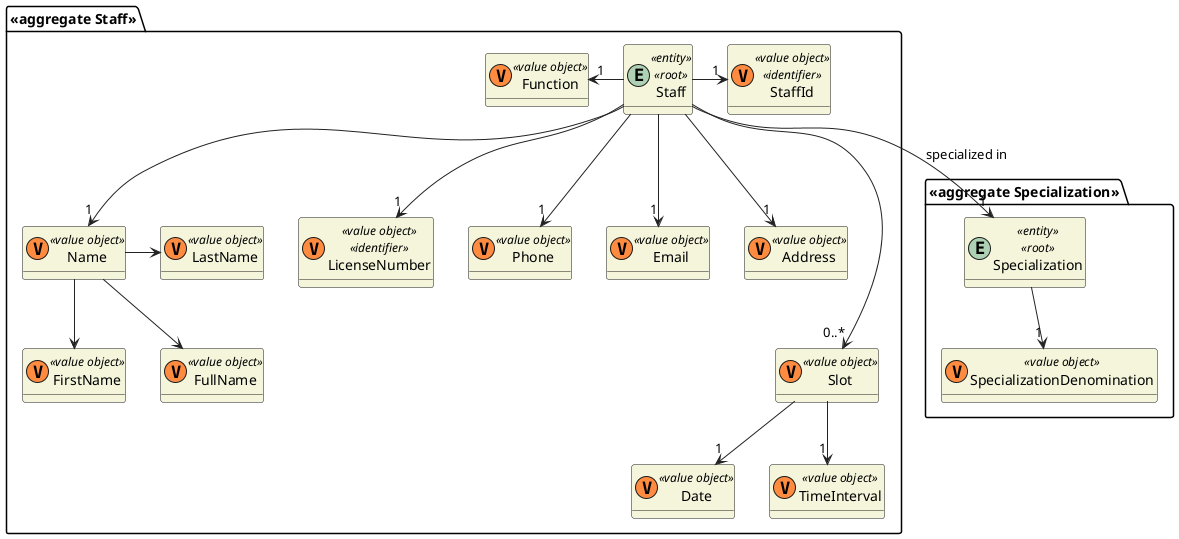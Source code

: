 @startuml
skinparam classAttributeIconSize 0
hide empty attributes
skinparam classBackgroundColor beige
skinparam ArrowColor #222222



package "<<aggregate Staff>>" {
    entity Staff <<entity>><<root>>{}
    class StaffId <<(V,#FF8B40)value object>> <<identifier>> {}
    class LicenseNumber <<(V,#FF8B40)value object>> <<identifier>> {}
    class Name <<(V,#FF8B40)value object>> {}
    class Function <<(V,#FF8B40)value object>> {}
    class FirstName <<(V,#FF8B40)value object>> {}
    class LastName <<(V,#FF8B40)value object>> {}
    class FullName <<(V,#FF8B40)value object>> {}
    class Phone <<(V,#FF8B40)value object>> {}
    class Email <<(V,#FF8B40)value object>> {}
    class Address <<(V,#FF8B40)value object>> {}
    class Slot <<(V,#FF8B40)value object>> {}
    class Date <<(V,#FF8B40)value object>> {}
    class TimeInterval <<(V,#FF8B40)value object>> {}

}

package "<<aggregate Specialization>>"{
    entity Specialization <<entity>> <<root>> {}
    class SpecializationDenomination <<(V,#FF8B40)value object>>  {}
}



Name --> FirstName
Name -> LastName
Name --> FullName
Staff --> "1" Email
Staff --> "1" Phone
Staff --> "1" Address
Staff --> "1" Name
Staff -> "1" StaffId
Staff -left-> "1" Function
Staff --> "1" LicenseNumber
Staff ---> "0..*" Slot
Staff --> "1" Specialization : specialized in
Specialization --> "1" SpecializationDenomination
Slot --> "1" Date
Slot --> "1" TimeInterval

@enduml